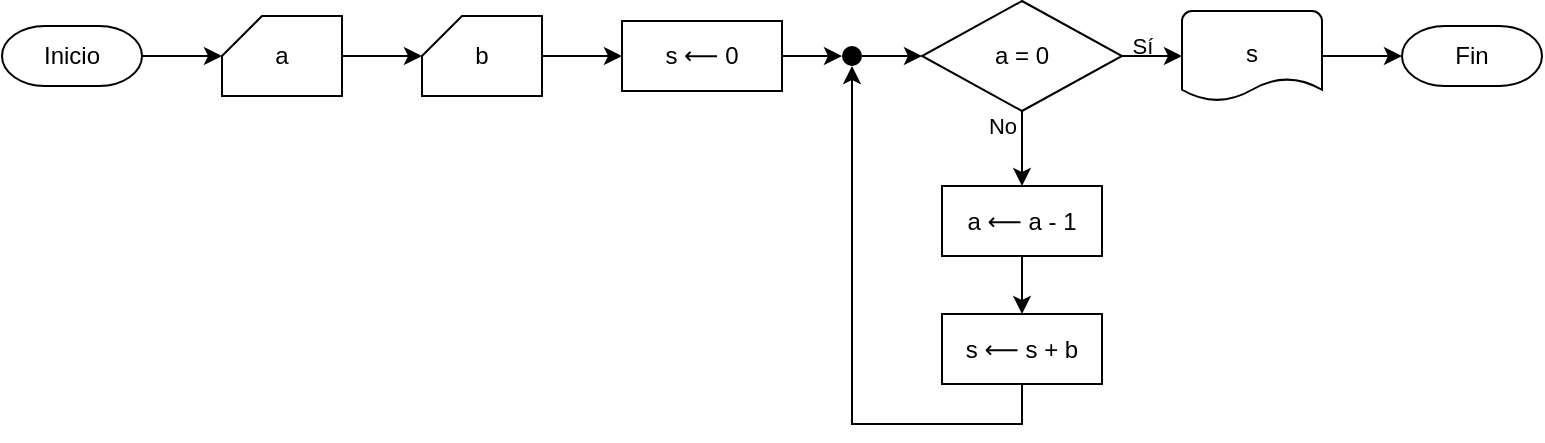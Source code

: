 <mxfile version="13.10.4" type="google"><diagram id="C5RBs43oDa-KdzZeNtuy" name="Page-1"><mxGraphModel dx="1038" dy="615" grid="1" gridSize="10" guides="1" tooltips="1" connect="1" arrows="1" fold="1" page="1" pageScale="1" pageWidth="1169" pageHeight="827" math="0" shadow="0"><root><mxCell id="WIyWlLk6GJQsqaUBKTNV-0"/><mxCell id="WIyWlLk6GJQsqaUBKTNV-1" parent="WIyWlLk6GJQsqaUBKTNV-0"/><mxCell id="_uQB3Hf2wxxsg3dQNqZy-2" style="edgeStyle=orthogonalEdgeStyle;rounded=0;orthogonalLoop=1;jettySize=auto;html=1;exitX=1;exitY=0.5;exitDx=0;exitDy=0;exitPerimeter=0;entryX=0;entryY=0;entryDx=0;entryDy=20;entryPerimeter=0;" parent="WIyWlLk6GJQsqaUBKTNV-1" source="_uQB3Hf2wxxsg3dQNqZy-0" target="_uQB3Hf2wxxsg3dQNqZy-1" edge="1"><mxGeometry relative="1" as="geometry"/></mxCell><mxCell id="_uQB3Hf2wxxsg3dQNqZy-0" value="Inicio" style="strokeWidth=1;html=1;shape=mxgraph.flowchart.terminator;whiteSpace=wrap;" parent="WIyWlLk6GJQsqaUBKTNV-1" vertex="1"><mxGeometry x="60" y="270" width="70" height="30" as="geometry"/></mxCell><mxCell id="_uQB3Hf2wxxsg3dQNqZy-4" style="edgeStyle=orthogonalEdgeStyle;rounded=0;orthogonalLoop=1;jettySize=auto;html=1;exitX=1;exitY=0.5;exitDx=0;exitDy=0;exitPerimeter=0;entryX=0;entryY=0;entryDx=0;entryDy=20;entryPerimeter=0;" parent="WIyWlLk6GJQsqaUBKTNV-1" source="_uQB3Hf2wxxsg3dQNqZy-1" target="_uQB3Hf2wxxsg3dQNqZy-3" edge="1"><mxGeometry relative="1" as="geometry"/></mxCell><mxCell id="_uQB3Hf2wxxsg3dQNqZy-1" value="a" style="verticalLabelPosition=middle;verticalAlign=middle;html=1;shape=card;whiteSpace=wrap;size=20;arcSize=12;strokeWidth=1;labelPosition=center;align=center;" parent="WIyWlLk6GJQsqaUBKTNV-1" vertex="1"><mxGeometry x="170" y="265" width="60" height="40" as="geometry"/></mxCell><mxCell id="_uQB3Hf2wxxsg3dQNqZy-6" style="edgeStyle=orthogonalEdgeStyle;rounded=0;orthogonalLoop=1;jettySize=auto;html=1;exitX=1;exitY=0.5;exitDx=0;exitDy=0;exitPerimeter=0;" parent="WIyWlLk6GJQsqaUBKTNV-1" source="_uQB3Hf2wxxsg3dQNqZy-3" target="_uQB3Hf2wxxsg3dQNqZy-5" edge="1"><mxGeometry relative="1" as="geometry"/></mxCell><mxCell id="_uQB3Hf2wxxsg3dQNqZy-3" value="b" style="verticalLabelPosition=middle;verticalAlign=middle;html=1;shape=card;whiteSpace=wrap;size=20;arcSize=12;strokeWidth=1;labelPosition=center;align=center;" parent="WIyWlLk6GJQsqaUBKTNV-1" vertex="1"><mxGeometry x="270" y="265" width="60" height="40" as="geometry"/></mxCell><mxCell id="_uQB3Hf2wxxsg3dQNqZy-8" style="edgeStyle=orthogonalEdgeStyle;rounded=0;orthogonalLoop=1;jettySize=auto;html=1;exitX=1;exitY=0.5;exitDx=0;exitDy=0;entryX=0;entryY=0.5;entryDx=0;entryDy=0;" parent="WIyWlLk6GJQsqaUBKTNV-1" source="_uQB3Hf2wxxsg3dQNqZy-5" target="_uQB3Hf2wxxsg3dQNqZy-7" edge="1"><mxGeometry relative="1" as="geometry"/></mxCell><mxCell id="_uQB3Hf2wxxsg3dQNqZy-5" value="s&amp;nbsp;⟵ 0" style="rounded=0;whiteSpace=wrap;html=1;strokeWidth=1;" parent="WIyWlLk6GJQsqaUBKTNV-1" vertex="1"><mxGeometry x="370" y="267.5" width="80" height="35" as="geometry"/></mxCell><mxCell id="_uQB3Hf2wxxsg3dQNqZy-10" style="edgeStyle=orthogonalEdgeStyle;rounded=0;orthogonalLoop=1;jettySize=auto;html=1;exitX=1;exitY=0.5;exitDx=0;exitDy=0;entryX=0;entryY=0.5;entryDx=0;entryDy=0;entryPerimeter=0;" parent="WIyWlLk6GJQsqaUBKTNV-1" source="_uQB3Hf2wxxsg3dQNqZy-7" target="_uQB3Hf2wxxsg3dQNqZy-9" edge="1"><mxGeometry relative="1" as="geometry"/></mxCell><mxCell id="_uQB3Hf2wxxsg3dQNqZy-7" value="" style="ellipse;fillColor=#000000;strokeColor=none;" parent="WIyWlLk6GJQsqaUBKTNV-1" vertex="1"><mxGeometry x="480" y="280" width="10" height="10" as="geometry"/></mxCell><mxCell id="_uQB3Hf2wxxsg3dQNqZy-12" value="No" style="edgeStyle=orthogonalEdgeStyle;rounded=0;orthogonalLoop=1;jettySize=auto;html=1;exitX=0.5;exitY=1;exitDx=0;exitDy=0;exitPerimeter=0;entryX=0.5;entryY=0;entryDx=0;entryDy=0;labelBackgroundColor=none;" parent="WIyWlLk6GJQsqaUBKTNV-1" source="_uQB3Hf2wxxsg3dQNqZy-9" target="_uQB3Hf2wxxsg3dQNqZy-11" edge="1"><mxGeometry x="-0.6" y="-10" relative="1" as="geometry"><mxPoint as="offset"/></mxGeometry></mxCell><mxCell id="_uQB3Hf2wxxsg3dQNqZy-18" value="Sí" style="edgeStyle=orthogonalEdgeStyle;rounded=0;orthogonalLoop=1;jettySize=auto;html=1;exitX=1;exitY=0.5;exitDx=0;exitDy=0;exitPerimeter=0;entryX=0;entryY=0.5;entryDx=0;entryDy=0;entryPerimeter=0;labelBackgroundColor=none;" parent="WIyWlLk6GJQsqaUBKTNV-1" source="_uQB3Hf2wxxsg3dQNqZy-9" target="_uQB3Hf2wxxsg3dQNqZy-16" edge="1"><mxGeometry x="-0.333" y="5" relative="1" as="geometry"><mxPoint as="offset"/></mxGeometry></mxCell><mxCell id="_uQB3Hf2wxxsg3dQNqZy-9" value="a = 0" style="strokeWidth=1;html=1;shape=mxgraph.flowchart.decision;whiteSpace=wrap;" parent="WIyWlLk6GJQsqaUBKTNV-1" vertex="1"><mxGeometry x="520" y="257.5" width="100" height="55" as="geometry"/></mxCell><mxCell id="_uQB3Hf2wxxsg3dQNqZy-14" style="edgeStyle=orthogonalEdgeStyle;rounded=0;orthogonalLoop=1;jettySize=auto;html=1;exitX=0.5;exitY=1;exitDx=0;exitDy=0;entryX=0.5;entryY=0;entryDx=0;entryDy=0;" parent="WIyWlLk6GJQsqaUBKTNV-1" source="_uQB3Hf2wxxsg3dQNqZy-11" target="_uQB3Hf2wxxsg3dQNqZy-13" edge="1"><mxGeometry relative="1" as="geometry"/></mxCell><mxCell id="_uQB3Hf2wxxsg3dQNqZy-11" value="a ⟵ a - 1" style="rounded=0;whiteSpace=wrap;html=1;strokeWidth=1;" parent="WIyWlLk6GJQsqaUBKTNV-1" vertex="1"><mxGeometry x="530" y="350" width="80" height="35" as="geometry"/></mxCell><mxCell id="_uQB3Hf2wxxsg3dQNqZy-15" style="edgeStyle=orthogonalEdgeStyle;rounded=0;orthogonalLoop=1;jettySize=auto;html=1;exitX=0.5;exitY=1;exitDx=0;exitDy=0;entryX=0.5;entryY=1;entryDx=0;entryDy=0;" parent="WIyWlLk6GJQsqaUBKTNV-1" source="_uQB3Hf2wxxsg3dQNqZy-13" target="_uQB3Hf2wxxsg3dQNqZy-7" edge="1"><mxGeometry relative="1" as="geometry"/></mxCell><mxCell id="_uQB3Hf2wxxsg3dQNqZy-13" value="s ⟵ s + b" style="rounded=0;whiteSpace=wrap;html=1;strokeWidth=1;" parent="WIyWlLk6GJQsqaUBKTNV-1" vertex="1"><mxGeometry x="530" y="414" width="80" height="35" as="geometry"/></mxCell><mxCell id="_uQB3Hf2wxxsg3dQNqZy-20" style="edgeStyle=orthogonalEdgeStyle;rounded=0;orthogonalLoop=1;jettySize=auto;html=1;exitX=1;exitY=0.5;exitDx=0;exitDy=0;exitPerimeter=0;entryX=0;entryY=0.5;entryDx=0;entryDy=0;entryPerimeter=0;" parent="WIyWlLk6GJQsqaUBKTNV-1" source="_uQB3Hf2wxxsg3dQNqZy-16" target="_uQB3Hf2wxxsg3dQNqZy-19" edge="1"><mxGeometry relative="1" as="geometry"/></mxCell><mxCell id="_uQB3Hf2wxxsg3dQNqZy-16" value="s" style="strokeWidth=1;html=1;shape=mxgraph.flowchart.document2;whiteSpace=wrap;size=0.25;spacingBottom=2;" parent="WIyWlLk6GJQsqaUBKTNV-1" vertex="1"><mxGeometry x="650" y="262.5" width="70" height="45" as="geometry"/></mxCell><mxCell id="_uQB3Hf2wxxsg3dQNqZy-19" value="Fin" style="strokeWidth=1;html=1;shape=mxgraph.flowchart.terminator;whiteSpace=wrap;" parent="WIyWlLk6GJQsqaUBKTNV-1" vertex="1"><mxGeometry x="760" y="270" width="70" height="30" as="geometry"/></mxCell></root></mxGraphModel></diagram></mxfile>